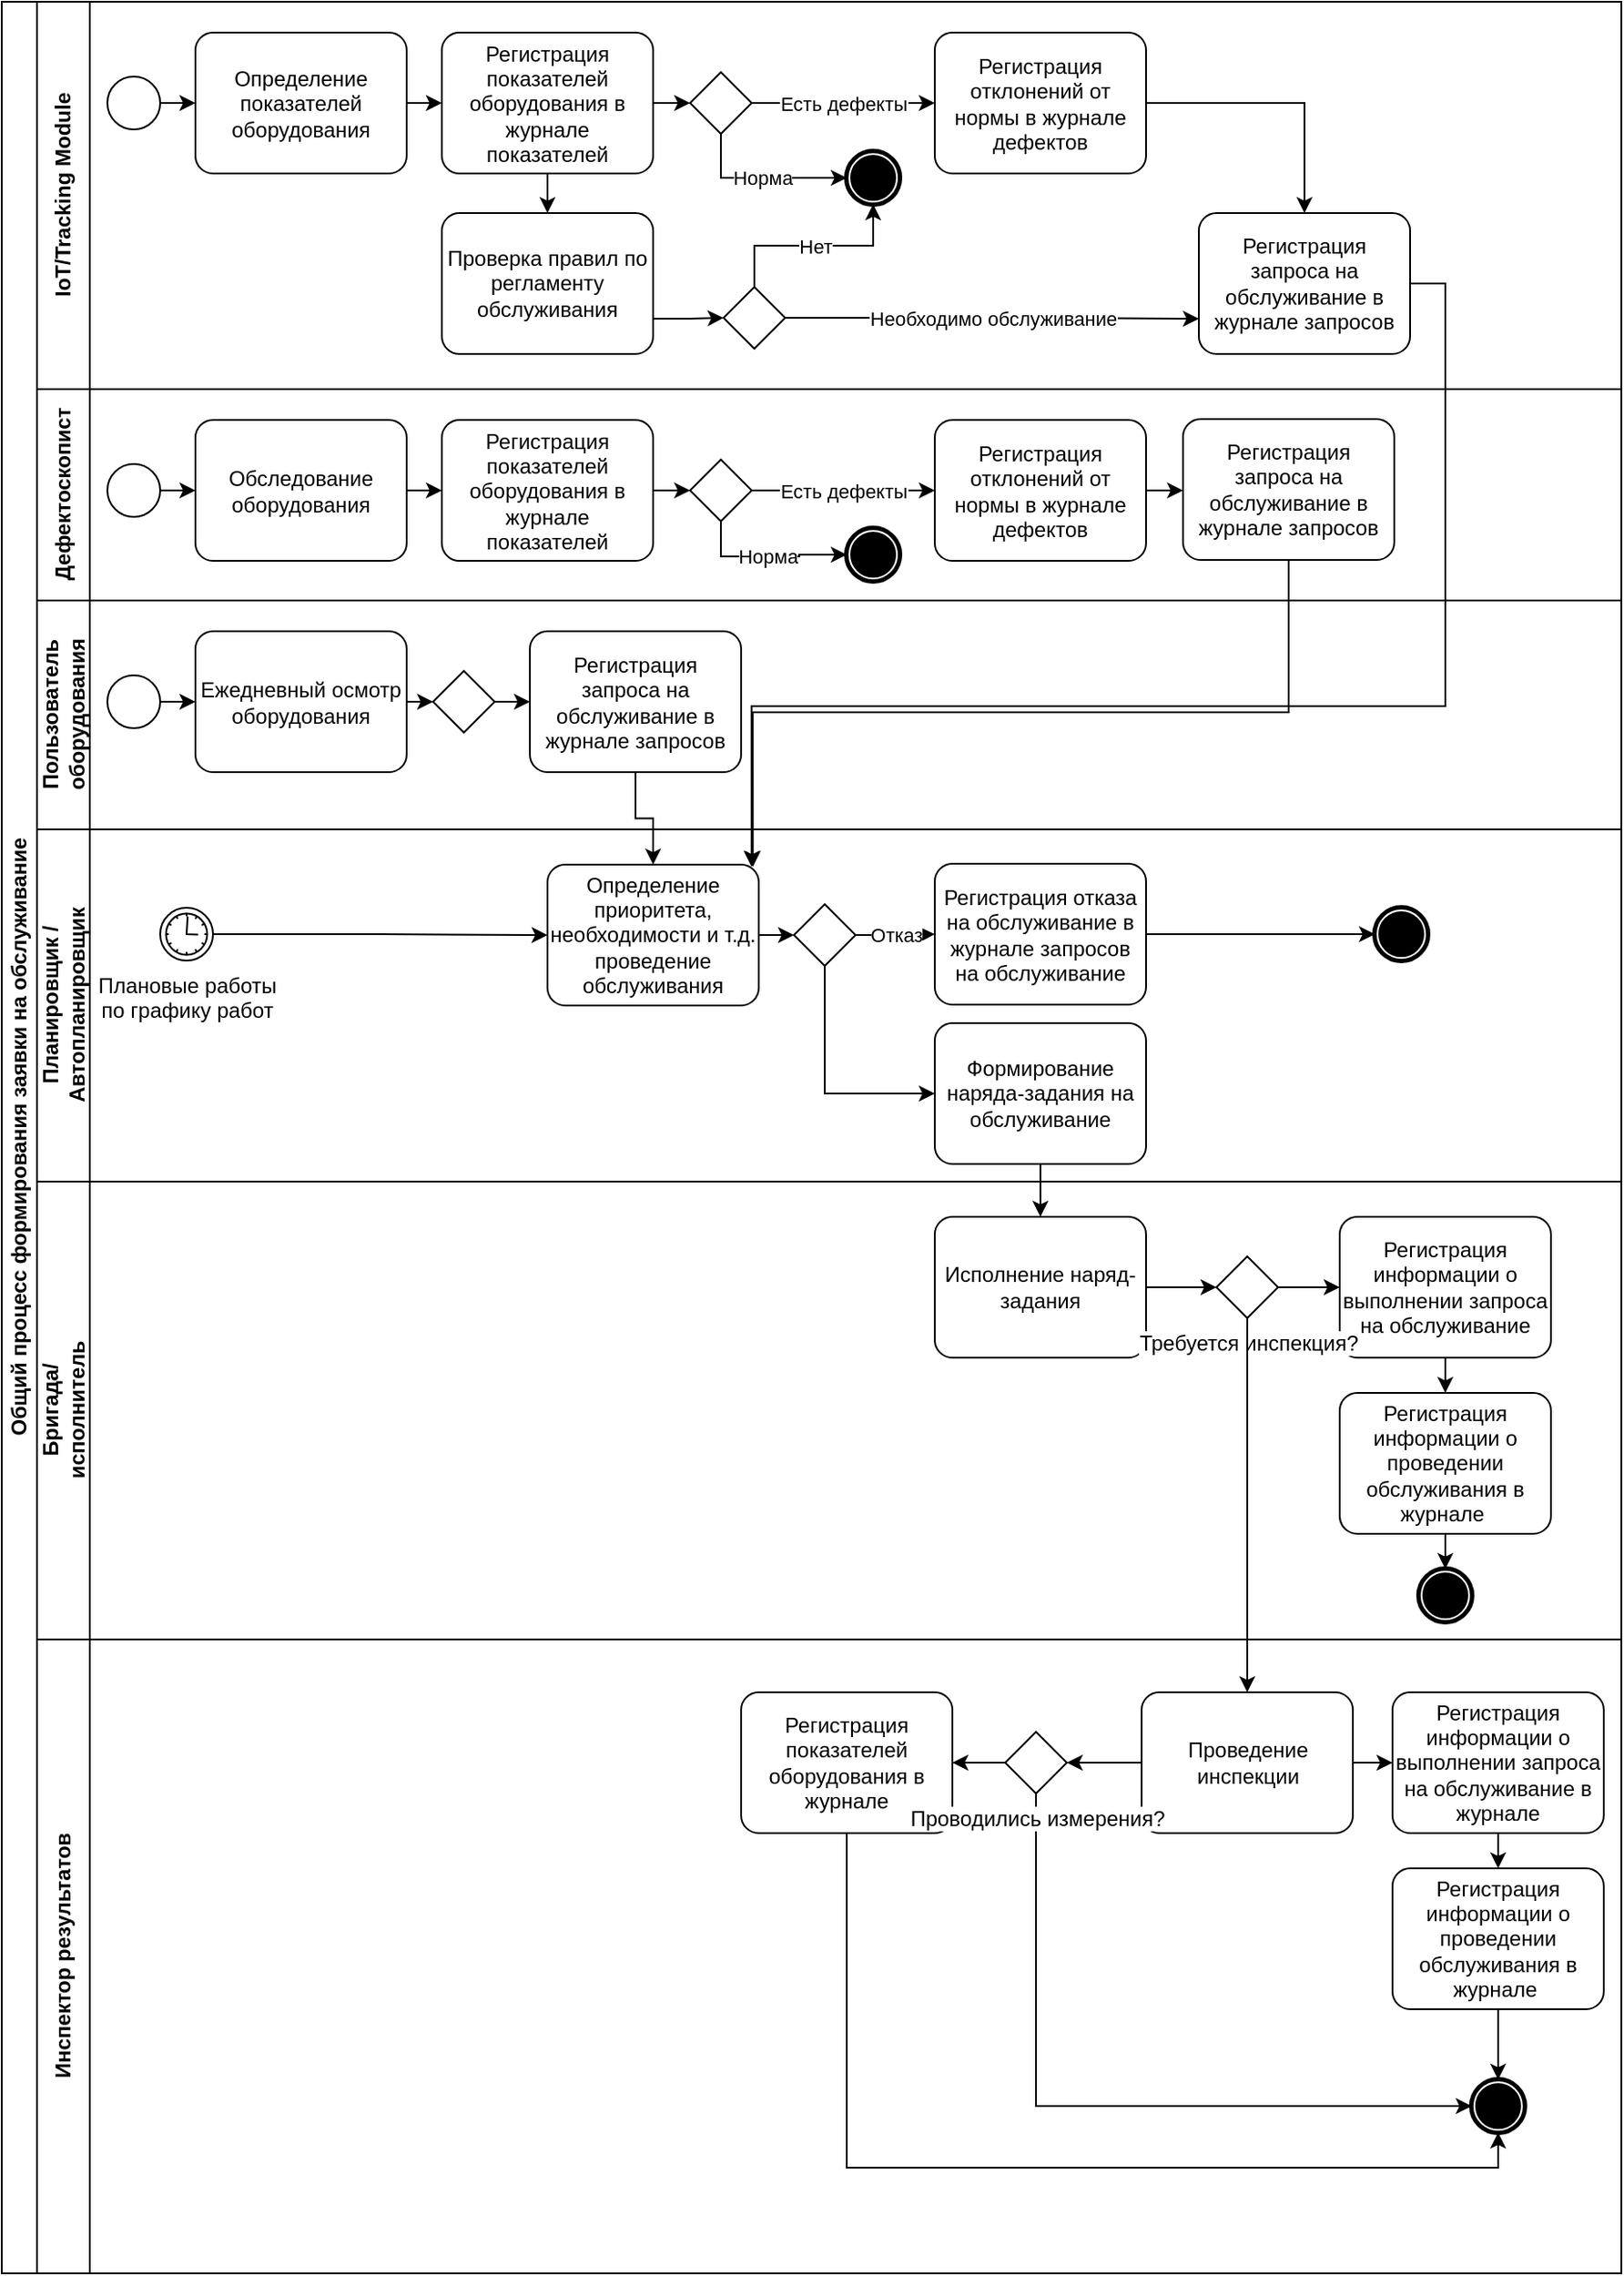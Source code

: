 <mxfile version="20.2.8" type="device" pages="2"><diagram id="2NiYtURIsTNHf9cnmknh" name="Создан.НЗ"><mxGraphModel dx="1422" dy="865" grid="1" gridSize="10" guides="1" tooltips="1" connect="1" arrows="1" fold="1" page="1" pageScale="1" pageWidth="850" pageHeight="1100" math="0" shadow="0"><root><mxCell id="0"/><mxCell id="1" parent="0"/><mxCell id="0U844xjOgIqSS0o-Xw_G-1" value="Общий процесс формирования заявки на обслуживание" style="swimlane;html=1;childLayout=stackLayout;resizeParent=1;resizeParentMax=0;horizontal=0;startSize=20;horizontalStack=0;" parent="1" vertex="1"><mxGeometry x="180" y="260" width="920" height="1290" as="geometry"/></mxCell><mxCell id="-p4azr6aG0LAV31V9B-l-55" value="IoT/Tracking Module" style="swimlane;html=1;startSize=30;horizontal=0;" parent="0U844xjOgIqSS0o-Xw_G-1" vertex="1"><mxGeometry x="20" width="900" height="220" as="geometry"/></mxCell><mxCell id="-p4azr6aG0LAV31V9B-l-56" style="edgeStyle=orthogonalEdgeStyle;rounded=0;orthogonalLoop=1;jettySize=auto;html=1;exitX=1;exitY=0.5;exitDx=0;exitDy=0;exitPerimeter=0;entryX=0;entryY=0.5;entryDx=0;entryDy=0;entryPerimeter=0;" parent="-p4azr6aG0LAV31V9B-l-55" source="-p4azr6aG0LAV31V9B-l-57" target="-p4azr6aG0LAV31V9B-l-59" edge="1"><mxGeometry relative="1" as="geometry"/></mxCell><mxCell id="-p4azr6aG0LAV31V9B-l-57" value="" style="points=[[0.145,0.145,0],[0.5,0,0],[0.855,0.145,0],[1,0.5,0],[0.855,0.855,0],[0.5,1,0],[0.145,0.855,0],[0,0.5,0]];shape=mxgraph.bpmn.event;html=1;verticalLabelPosition=bottom;labelBackgroundColor=#ffffff;verticalAlign=top;align=center;perimeter=ellipsePerimeter;outlineConnect=0;aspect=fixed;outline=standard;symbol=general;" parent="-p4azr6aG0LAV31V9B-l-55" vertex="1"><mxGeometry x="40" y="42.5" width="30" height="30" as="geometry"/></mxCell><mxCell id="-p4azr6aG0LAV31V9B-l-58" style="edgeStyle=orthogonalEdgeStyle;rounded=0;orthogonalLoop=1;jettySize=auto;html=1;exitX=1;exitY=0.5;exitDx=0;exitDy=0;exitPerimeter=0;entryX=0;entryY=0.5;entryDx=0;entryDy=0;entryPerimeter=0;" parent="-p4azr6aG0LAV31V9B-l-55" source="-p4azr6aG0LAV31V9B-l-59" target="-p4azr6aG0LAV31V9B-l-60" edge="1"><mxGeometry relative="1" as="geometry"><mxPoint x="225" y="57.5" as="targetPoint"/></mxGeometry></mxCell><mxCell id="-p4azr6aG0LAV31V9B-l-59" value="Определение показателей оборудования" style="points=[[0.25,0,0],[0.5,0,0],[0.75,0,0],[1,0.25,0],[1,0.5,0],[1,0.75,0],[0.75,1,0],[0.5,1,0],[0.25,1,0],[0,0.75,0],[0,0.5,0],[0,0.25,0]];shape=mxgraph.bpmn.task;whiteSpace=wrap;rectStyle=rounded;size=10;taskMarker=abstract;" parent="-p4azr6aG0LAV31V9B-l-55" vertex="1"><mxGeometry x="90" y="17.5" width="120" height="80" as="geometry"/></mxCell><mxCell id="-p4azr6aG0LAV31V9B-l-70" style="edgeStyle=orthogonalEdgeStyle;rounded=0;orthogonalLoop=1;jettySize=auto;html=1;exitX=0.5;exitY=1;exitDx=0;exitDy=0;exitPerimeter=0;entryX=0.5;entryY=0;entryDx=0;entryDy=0;entryPerimeter=0;" parent="-p4azr6aG0LAV31V9B-l-55" source="-p4azr6aG0LAV31V9B-l-60" target="-p4azr6aG0LAV31V9B-l-69" edge="1"><mxGeometry relative="1" as="geometry"/></mxCell><mxCell id="-p4azr6aG0LAV31V9B-l-60" value="Регистрация показателей оборудования в журнале показателей" style="points=[[0.25,0,0],[0.5,0,0],[0.75,0,0],[1,0.25,0],[1,0.5,0],[1,0.75,0],[0.75,1,0],[0.5,1,0],[0.25,1,0],[0,0.75,0],[0,0.5,0],[0,0.25,0]];shape=mxgraph.bpmn.task;whiteSpace=wrap;rectStyle=rounded;size=10;taskMarker=abstract;" parent="-p4azr6aG0LAV31V9B-l-55" vertex="1"><mxGeometry x="230" y="17.5" width="120" height="80" as="geometry"/></mxCell><mxCell id="-p4azr6aG0LAV31V9B-l-61" style="edgeStyle=orthogonalEdgeStyle;rounded=0;orthogonalLoop=1;jettySize=auto;html=1;exitX=1;exitY=0.5;exitDx=0;exitDy=0;exitPerimeter=0;entryX=0.5;entryY=0;entryDx=0;entryDy=0;entryPerimeter=0;" parent="-p4azr6aG0LAV31V9B-l-55" source="-p4azr6aG0LAV31V9B-l-62" target="-p4azr6aG0LAV31V9B-l-74" edge="1"><mxGeometry relative="1" as="geometry"><mxPoint x="651.0" y="57" as="targetPoint"/></mxGeometry></mxCell><mxCell id="-p4azr6aG0LAV31V9B-l-62" value="Регистрация отклонений от нормы в журнале дефектов" style="points=[[0.25,0,0],[0.5,0,0],[0.75,0,0],[1,0.25,0],[1,0.5,0],[1,0.75,0],[0.75,1,0],[0.5,1,0],[0.25,1,0],[0,0.75,0],[0,0.5,0],[0,0.25,0]];shape=mxgraph.bpmn.task;whiteSpace=wrap;rectStyle=rounded;size=10;taskMarker=abstract;" parent="-p4azr6aG0LAV31V9B-l-55" vertex="1"><mxGeometry x="510" y="17.5" width="120" height="80" as="geometry"/></mxCell><mxCell id="-p4azr6aG0LAV31V9B-l-64" value="Норма" style="edgeStyle=orthogonalEdgeStyle;rounded=0;orthogonalLoop=1;jettySize=auto;html=1;exitX=0.5;exitY=1;exitDx=0;exitDy=0;exitPerimeter=0;entryX=0;entryY=0.5;entryDx=0;entryDy=0;entryPerimeter=0;" parent="-p4azr6aG0LAV31V9B-l-55" source="-p4azr6aG0LAV31V9B-l-65" target="-p4azr6aG0LAV31V9B-l-68" edge="1"><mxGeometry relative="1" as="geometry"/></mxCell><mxCell id="-p4azr6aG0LAV31V9B-l-65" value="" style="points=[[0.25,0.25,0],[0.5,0,0],[0.75,0.25,0],[1,0.5,0],[0.75,0.75,0],[0.5,1,0],[0.25,0.75,0],[0,0.5,0]];shape=mxgraph.bpmn.gateway2;html=1;verticalLabelPosition=bottom;labelBackgroundColor=#ffffff;verticalAlign=top;align=center;perimeter=rhombusPerimeter;outlineConnect=0;outline=none;symbol=none;" parent="-p4azr6aG0LAV31V9B-l-55" vertex="1"><mxGeometry x="371" y="40" width="35" height="35" as="geometry"/></mxCell><mxCell id="-p4azr6aG0LAV31V9B-l-66" style="edgeStyle=orthogonalEdgeStyle;rounded=0;orthogonalLoop=1;jettySize=auto;html=1;exitX=1;exitY=0.5;exitDx=0;exitDy=0;exitPerimeter=0;entryX=0;entryY=0.5;entryDx=0;entryDy=0;entryPerimeter=0;" parent="-p4azr6aG0LAV31V9B-l-55" source="-p4azr6aG0LAV31V9B-l-60" target="-p4azr6aG0LAV31V9B-l-65" edge="1"><mxGeometry relative="1" as="geometry"/></mxCell><mxCell id="-p4azr6aG0LAV31V9B-l-67" value="Есть дефекты" style="edgeStyle=orthogonalEdgeStyle;rounded=0;orthogonalLoop=1;jettySize=auto;html=1;exitX=1;exitY=0.5;exitDx=0;exitDy=0;exitPerimeter=0;entryX=0;entryY=0.5;entryDx=0;entryDy=0;entryPerimeter=0;" parent="-p4azr6aG0LAV31V9B-l-55" source="-p4azr6aG0LAV31V9B-l-65" target="-p4azr6aG0LAV31V9B-l-62" edge="1"><mxGeometry relative="1" as="geometry"/></mxCell><mxCell id="-p4azr6aG0LAV31V9B-l-68" value="" style="points=[[0.145,0.145,0],[0.5,0,0],[0.855,0.145,0],[1,0.5,0],[0.855,0.855,0],[0.5,1,0],[0.145,0.855,0],[0,0.5,0]];shape=mxgraph.bpmn.event;html=1;verticalLabelPosition=bottom;labelBackgroundColor=#ffffff;verticalAlign=top;align=center;perimeter=ellipsePerimeter;outlineConnect=0;aspect=fixed;outline=end;symbol=terminate;" parent="-p4azr6aG0LAV31V9B-l-55" vertex="1"><mxGeometry x="460" y="85" width="30" height="30" as="geometry"/></mxCell><mxCell id="-p4azr6aG0LAV31V9B-l-69" value="Проверка правил по регламенту обслуживания" style="points=[[0.25,0,0],[0.5,0,0],[0.75,0,0],[1,0.25,0],[1,0.5,0],[1,0.75,0],[0.75,1,0],[0.5,1,0],[0.25,1,0],[0,0.75,0],[0,0.5,0],[0,0.25,0]];shape=mxgraph.bpmn.task;whiteSpace=wrap;rectStyle=rounded;size=10;taskMarker=abstract;" parent="-p4azr6aG0LAV31V9B-l-55" vertex="1"><mxGeometry x="230" y="120" width="120" height="80" as="geometry"/></mxCell><mxCell id="-p4azr6aG0LAV31V9B-l-75" value="Необходимо обслуживание" style="edgeStyle=orthogonalEdgeStyle;rounded=0;orthogonalLoop=1;jettySize=auto;html=1;exitX=1;exitY=0.5;exitDx=0;exitDy=0;exitPerimeter=0;entryX=0;entryY=0.75;entryDx=0;entryDy=0;entryPerimeter=0;" parent="-p4azr6aG0LAV31V9B-l-55" source="-p4azr6aG0LAV31V9B-l-71" target="-p4azr6aG0LAV31V9B-l-74" edge="1"><mxGeometry relative="1" as="geometry"/></mxCell><mxCell id="-p4azr6aG0LAV31V9B-l-76" value="Нет" style="edgeStyle=orthogonalEdgeStyle;rounded=0;orthogonalLoop=1;jettySize=auto;html=1;exitX=0.5;exitY=0;exitDx=0;exitDy=0;exitPerimeter=0;entryX=0.5;entryY=1;entryDx=0;entryDy=0;entryPerimeter=0;" parent="-p4azr6aG0LAV31V9B-l-55" source="-p4azr6aG0LAV31V9B-l-71" target="-p4azr6aG0LAV31V9B-l-68" edge="1"><mxGeometry relative="1" as="geometry"/></mxCell><mxCell id="-p4azr6aG0LAV31V9B-l-71" value="" style="points=[[0.25,0.25,0],[0.5,0,0],[0.75,0.25,0],[1,0.5,0],[0.75,0.75,0],[0.5,1,0],[0.25,0.75,0],[0,0.5,0]];shape=mxgraph.bpmn.gateway2;html=1;verticalLabelPosition=bottom;labelBackgroundColor=#ffffff;verticalAlign=top;align=center;perimeter=rhombusPerimeter;outlineConnect=0;outline=none;symbol=none;" parent="-p4azr6aG0LAV31V9B-l-55" vertex="1"><mxGeometry x="390" y="162" width="35" height="35" as="geometry"/></mxCell><mxCell id="-p4azr6aG0LAV31V9B-l-74" value="Регистрация запроса на обслуживание в журнале запросов" style="points=[[0.25,0,0],[0.5,0,0],[0.75,0,0],[1,0.25,0],[1,0.5,0],[1,0.75,0],[0.75,1,0],[0.5,1,0],[0.25,1,0],[0,0.75,0],[0,0.5,0],[0,0.25,0]];shape=mxgraph.bpmn.task;whiteSpace=wrap;rectStyle=rounded;size=10;taskMarker=abstract;" parent="-p4azr6aG0LAV31V9B-l-55" vertex="1"><mxGeometry x="660" y="120" width="120" height="80" as="geometry"/></mxCell><mxCell id="-p4azr6aG0LAV31V9B-l-72" style="edgeStyle=orthogonalEdgeStyle;rounded=0;orthogonalLoop=1;jettySize=auto;html=1;exitX=1;exitY=0.75;exitDx=0;exitDy=0;exitPerimeter=0;entryX=0;entryY=0.5;entryDx=0;entryDy=0;entryPerimeter=0;" parent="-p4azr6aG0LAV31V9B-l-55" source="-p4azr6aG0LAV31V9B-l-69" target="-p4azr6aG0LAV31V9B-l-71" edge="1"><mxGeometry relative="1" as="geometry"><mxPoint x="370" y="160.241" as="targetPoint"/></mxGeometry></mxCell><mxCell id="-p4azr6aG0LAV31V9B-l-37" value="Дефектоскопист" style="swimlane;html=1;startSize=30;horizontal=0;" parent="0U844xjOgIqSS0o-Xw_G-1" vertex="1"><mxGeometry x="20" y="220" width="900" height="120" as="geometry"/></mxCell><mxCell id="-p4azr6aG0LAV31V9B-l-38" style="edgeStyle=orthogonalEdgeStyle;rounded=0;orthogonalLoop=1;jettySize=auto;html=1;exitX=1;exitY=0.5;exitDx=0;exitDy=0;exitPerimeter=0;entryX=0;entryY=0.5;entryDx=0;entryDy=0;entryPerimeter=0;" parent="-p4azr6aG0LAV31V9B-l-37" source="-p4azr6aG0LAV31V9B-l-39" target="-p4azr6aG0LAV31V9B-l-41" edge="1"><mxGeometry relative="1" as="geometry"/></mxCell><mxCell id="-p4azr6aG0LAV31V9B-l-39" value="" style="points=[[0.145,0.145,0],[0.5,0,0],[0.855,0.145,0],[1,0.5,0],[0.855,0.855,0],[0.5,1,0],[0.145,0.855,0],[0,0.5,0]];shape=mxgraph.bpmn.event;html=1;verticalLabelPosition=bottom;labelBackgroundColor=#ffffff;verticalAlign=top;align=center;perimeter=ellipsePerimeter;outlineConnect=0;aspect=fixed;outline=standard;symbol=general;" parent="-p4azr6aG0LAV31V9B-l-37" vertex="1"><mxGeometry x="40" y="42.5" width="30" height="30" as="geometry"/></mxCell><mxCell id="-p4azr6aG0LAV31V9B-l-40" style="edgeStyle=orthogonalEdgeStyle;rounded=0;orthogonalLoop=1;jettySize=auto;html=1;exitX=1;exitY=0.5;exitDx=0;exitDy=0;exitPerimeter=0;entryX=0;entryY=0.5;entryDx=0;entryDy=0;entryPerimeter=0;" parent="-p4azr6aG0LAV31V9B-l-37" source="-p4azr6aG0LAV31V9B-l-41" target="-p4azr6aG0LAV31V9B-l-44" edge="1"><mxGeometry relative="1" as="geometry"><mxPoint x="225" y="57.5" as="targetPoint"/></mxGeometry></mxCell><mxCell id="-p4azr6aG0LAV31V9B-l-41" value="Обследование оборудования" style="points=[[0.25,0,0],[0.5,0,0],[0.75,0,0],[1,0.25,0],[1,0.5,0],[1,0.75,0],[0.75,1,0],[0.5,1,0],[0.25,1,0],[0,0.75,0],[0,0.5,0],[0,0.25,0]];shape=mxgraph.bpmn.task;whiteSpace=wrap;rectStyle=rounded;size=10;taskMarker=abstract;" parent="-p4azr6aG0LAV31V9B-l-37" vertex="1"><mxGeometry x="90" y="17.5" width="120" height="80" as="geometry"/></mxCell><mxCell id="-p4azr6aG0LAV31V9B-l-44" value="Регистрация показателей оборудования в журнале показателей" style="points=[[0.25,0,0],[0.5,0,0],[0.75,0,0],[1,0.25,0],[1,0.5,0],[1,0.75,0],[0.75,1,0],[0.5,1,0],[0.25,1,0],[0,0.75,0],[0,0.5,0],[0,0.25,0]];shape=mxgraph.bpmn.task;whiteSpace=wrap;rectStyle=rounded;size=10;taskMarker=abstract;" parent="-p4azr6aG0LAV31V9B-l-37" vertex="1"><mxGeometry x="230" y="17.5" width="120" height="80" as="geometry"/></mxCell><mxCell id="-p4azr6aG0LAV31V9B-l-48" style="edgeStyle=orthogonalEdgeStyle;rounded=0;orthogonalLoop=1;jettySize=auto;html=1;exitX=1;exitY=0.5;exitDx=0;exitDy=0;exitPerimeter=0;entryX=0;entryY=0.5;entryDx=0;entryDy=0;entryPerimeter=0;" parent="-p4azr6aG0LAV31V9B-l-37" source="-p4azr6aG0LAV31V9B-l-46" target="-p4azr6aG0LAV31V9B-l-47" edge="1"><mxGeometry relative="1" as="geometry"/></mxCell><mxCell id="-p4azr6aG0LAV31V9B-l-46" value="Регистрация отклонений от нормы в журнале дефектов" style="points=[[0.25,0,0],[0.5,0,0],[0.75,0,0],[1,0.25,0],[1,0.5,0],[1,0.75,0],[0.75,1,0],[0.5,1,0],[0.25,1,0],[0,0.75,0],[0,0.5,0],[0,0.25,0]];shape=mxgraph.bpmn.task;whiteSpace=wrap;rectStyle=rounded;size=10;taskMarker=abstract;" parent="-p4azr6aG0LAV31V9B-l-37" vertex="1"><mxGeometry x="510" y="17.5" width="120" height="80" as="geometry"/></mxCell><mxCell id="-p4azr6aG0LAV31V9B-l-47" value="Регистрация запроса на обслуживание в журнале запросов" style="points=[[0.25,0,0],[0.5,0,0],[0.75,0,0],[1,0.25,0],[1,0.5,0],[1,0.75,0],[0.75,1,0],[0.5,1,0],[0.25,1,0],[0,0.75,0],[0,0.5,0],[0,0.25,0]];shape=mxgraph.bpmn.task;whiteSpace=wrap;rectStyle=rounded;size=10;taskMarker=abstract;" parent="-p4azr6aG0LAV31V9B-l-37" vertex="1"><mxGeometry x="651" y="17" width="120" height="80" as="geometry"/></mxCell><mxCell id="-p4azr6aG0LAV31V9B-l-54" value="Норма" style="edgeStyle=orthogonalEdgeStyle;rounded=0;orthogonalLoop=1;jettySize=auto;html=1;exitX=0.5;exitY=1;exitDx=0;exitDy=0;exitPerimeter=0;entryX=0;entryY=0.5;entryDx=0;entryDy=0;entryPerimeter=0;" parent="-p4azr6aG0LAV31V9B-l-37" source="-p4azr6aG0LAV31V9B-l-45" target="-p4azr6aG0LAV31V9B-l-53" edge="1"><mxGeometry relative="1" as="geometry"/></mxCell><mxCell id="-p4azr6aG0LAV31V9B-l-45" value="" style="points=[[0.25,0.25,0],[0.5,0,0],[0.75,0.25,0],[1,0.5,0],[0.75,0.75,0],[0.5,1,0],[0.25,0.75,0],[0,0.5,0]];shape=mxgraph.bpmn.gateway2;html=1;verticalLabelPosition=bottom;labelBackgroundColor=#ffffff;verticalAlign=top;align=center;perimeter=rhombusPerimeter;outlineConnect=0;outline=none;symbol=none;" parent="-p4azr6aG0LAV31V9B-l-37" vertex="1"><mxGeometry x="371" y="40" width="35" height="35" as="geometry"/></mxCell><mxCell id="-p4azr6aG0LAV31V9B-l-50" style="edgeStyle=orthogonalEdgeStyle;rounded=0;orthogonalLoop=1;jettySize=auto;html=1;exitX=1;exitY=0.5;exitDx=0;exitDy=0;exitPerimeter=0;entryX=0;entryY=0.5;entryDx=0;entryDy=0;entryPerimeter=0;" parent="-p4azr6aG0LAV31V9B-l-37" source="-p4azr6aG0LAV31V9B-l-44" target="-p4azr6aG0LAV31V9B-l-45" edge="1"><mxGeometry relative="1" as="geometry"/></mxCell><mxCell id="-p4azr6aG0LAV31V9B-l-51" value="Есть дефекты" style="edgeStyle=orthogonalEdgeStyle;rounded=0;orthogonalLoop=1;jettySize=auto;html=1;exitX=1;exitY=0.5;exitDx=0;exitDy=0;exitPerimeter=0;entryX=0;entryY=0.5;entryDx=0;entryDy=0;entryPerimeter=0;" parent="-p4azr6aG0LAV31V9B-l-37" source="-p4azr6aG0LAV31V9B-l-45" target="-p4azr6aG0LAV31V9B-l-46" edge="1"><mxGeometry relative="1" as="geometry"/></mxCell><mxCell id="-p4azr6aG0LAV31V9B-l-53" value="" style="points=[[0.145,0.145,0],[0.5,0,0],[0.855,0.145,0],[1,0.5,0],[0.855,0.855,0],[0.5,1,0],[0.145,0.855,0],[0,0.5,0]];shape=mxgraph.bpmn.event;html=1;verticalLabelPosition=bottom;labelBackgroundColor=#ffffff;verticalAlign=top;align=center;perimeter=ellipsePerimeter;outlineConnect=0;aspect=fixed;outline=end;symbol=terminate;" parent="-p4azr6aG0LAV31V9B-l-37" vertex="1"><mxGeometry x="460" y="79" width="30" height="30" as="geometry"/></mxCell><mxCell id="0U844xjOgIqSS0o-Xw_G-2" value="Пользователь&lt;br&gt;оборудования" style="swimlane;html=1;startSize=30;horizontal=0;" parent="0U844xjOgIqSS0o-Xw_G-1" vertex="1"><mxGeometry x="20" y="340" width="900" height="130" as="geometry"/></mxCell><mxCell id="-p4azr6aG0LAV31V9B-l-10" style="edgeStyle=orthogonalEdgeStyle;rounded=0;orthogonalLoop=1;jettySize=auto;html=1;exitX=1;exitY=0.5;exitDx=0;exitDy=0;exitPerimeter=0;entryX=0;entryY=0.5;entryDx=0;entryDy=0;entryPerimeter=0;" parent="0U844xjOgIqSS0o-Xw_G-2" source="-p4azr6aG0LAV31V9B-l-1" target="-p4azr6aG0LAV31V9B-l-2" edge="1"><mxGeometry relative="1" as="geometry"/></mxCell><mxCell id="-p4azr6aG0LAV31V9B-l-1" value="" style="points=[[0.145,0.145,0],[0.5,0,0],[0.855,0.145,0],[1,0.5,0],[0.855,0.855,0],[0.5,1,0],[0.145,0.855,0],[0,0.5,0]];shape=mxgraph.bpmn.event;html=1;verticalLabelPosition=bottom;labelBackgroundColor=#ffffff;verticalAlign=top;align=center;perimeter=ellipsePerimeter;outlineConnect=0;aspect=fixed;outline=standard;symbol=general;" parent="0U844xjOgIqSS0o-Xw_G-2" vertex="1"><mxGeometry x="40" y="42.5" width="30" height="30" as="geometry"/></mxCell><mxCell id="-p4azr6aG0LAV31V9B-l-11" style="edgeStyle=orthogonalEdgeStyle;rounded=0;orthogonalLoop=1;jettySize=auto;html=1;exitX=1;exitY=0.5;exitDx=0;exitDy=0;exitPerimeter=0;entryX=0;entryY=0.5;entryDx=0;entryDy=0;entryPerimeter=0;" parent="0U844xjOgIqSS0o-Xw_G-2" source="-p4azr6aG0LAV31V9B-l-2" target="-p4azr6aG0LAV31V9B-l-3" edge="1"><mxGeometry relative="1" as="geometry"/></mxCell><mxCell id="-p4azr6aG0LAV31V9B-l-2" value="Ежедневный осмотр оборудования" style="points=[[0.25,0,0],[0.5,0,0],[0.75,0,0],[1,0.25,0],[1,0.5,0],[1,0.75,0],[0.75,1,0],[0.5,1,0],[0.25,1,0],[0,0.75,0],[0,0.5,0],[0,0.25,0]];shape=mxgraph.bpmn.task;whiteSpace=wrap;rectStyle=rounded;size=10;taskMarker=abstract;" parent="0U844xjOgIqSS0o-Xw_G-2" vertex="1"><mxGeometry x="90" y="17.5" width="120" height="80" as="geometry"/></mxCell><mxCell id="-p4azr6aG0LAV31V9B-l-12" style="edgeStyle=orthogonalEdgeStyle;rounded=0;orthogonalLoop=1;jettySize=auto;html=1;exitX=1;exitY=0.5;exitDx=0;exitDy=0;exitPerimeter=0;entryX=0;entryY=0.5;entryDx=0;entryDy=0;entryPerimeter=0;" parent="0U844xjOgIqSS0o-Xw_G-2" source="-p4azr6aG0LAV31V9B-l-3" target="-p4azr6aG0LAV31V9B-l-4" edge="1"><mxGeometry relative="1" as="geometry"/></mxCell><mxCell id="-p4azr6aG0LAV31V9B-l-3" value="" style="points=[[0.25,0.25,0],[0.5,0,0],[0.75,0.25,0],[1,0.5,0],[0.75,0.75,0],[0.5,1,0],[0.25,0.75,0],[0,0.5,0]];shape=mxgraph.bpmn.gateway2;html=1;verticalLabelPosition=bottom;labelBackgroundColor=#ffffff;verticalAlign=top;align=center;perimeter=rhombusPerimeter;outlineConnect=0;outline=none;symbol=none;" parent="0U844xjOgIqSS0o-Xw_G-2" vertex="1"><mxGeometry x="225" y="40" width="35" height="35" as="geometry"/></mxCell><mxCell id="-p4azr6aG0LAV31V9B-l-4" value="Регистрация запроса на обслуживание в журнале запросов" style="points=[[0.25,0,0],[0.5,0,0],[0.75,0,0],[1,0.25,0],[1,0.5,0],[1,0.75,0],[0.75,1,0],[0.5,1,0],[0.25,1,0],[0,0.75,0],[0,0.5,0],[0,0.25,0]];shape=mxgraph.bpmn.task;whiteSpace=wrap;rectStyle=rounded;size=10;taskMarker=abstract;" parent="0U844xjOgIqSS0o-Xw_G-2" vertex="1"><mxGeometry x="280" y="17.5" width="120" height="80" as="geometry"/></mxCell><mxCell id="-p4azr6aG0LAV31V9B-l-9" style="edgeStyle=orthogonalEdgeStyle;rounded=0;orthogonalLoop=1;jettySize=auto;html=1;exitX=0.5;exitY=1;exitDx=0;exitDy=0;exitPerimeter=0;entryX=0.5;entryY=0;entryDx=0;entryDy=0;entryPerimeter=0;" parent="0U844xjOgIqSS0o-Xw_G-1" source="-p4azr6aG0LAV31V9B-l-4" target="-p4azr6aG0LAV31V9B-l-6" edge="1"><mxGeometry relative="1" as="geometry"/></mxCell><mxCell id="-p4azr6aG0LAV31V9B-l-21" style="edgeStyle=orthogonalEdgeStyle;rounded=0;orthogonalLoop=1;jettySize=auto;html=1;exitX=0.5;exitY=1;exitDx=0;exitDy=0;exitPerimeter=0;entryX=0.5;entryY=0;entryDx=0;entryDy=0;entryPerimeter=0;" parent="0U844xjOgIqSS0o-Xw_G-1" source="-p4azr6aG0LAV31V9B-l-17" target="-p4azr6aG0LAV31V9B-l-19" edge="1"><mxGeometry relative="1" as="geometry"/></mxCell><mxCell id="-p4azr6aG0LAV31V9B-l-49" style="edgeStyle=orthogonalEdgeStyle;rounded=0;orthogonalLoop=1;jettySize=auto;html=1;exitX=0.5;exitY=1;exitDx=0;exitDy=0;exitPerimeter=0;entryX=0.972;entryY=0.016;entryDx=0;entryDy=0;entryPerimeter=0;" parent="0U844xjOgIqSS0o-Xw_G-1" source="-p4azr6aG0LAV31V9B-l-47" target="-p4azr6aG0LAV31V9B-l-6" edge="1"><mxGeometry relative="1" as="geometry"/></mxCell><mxCell id="-p4azr6aG0LAV31V9B-l-77" style="edgeStyle=orthogonalEdgeStyle;rounded=0;orthogonalLoop=1;jettySize=auto;html=1;exitX=1;exitY=0.5;exitDx=0;exitDy=0;exitPerimeter=0;entryX=0.966;entryY=0.016;entryDx=0;entryDy=0;entryPerimeter=0;" parent="0U844xjOgIqSS0o-Xw_G-1" source="-p4azr6aG0LAV31V9B-l-74" target="-p4azr6aG0LAV31V9B-l-6" edge="1"><mxGeometry relative="1" as="geometry"><Array as="points"><mxPoint x="820" y="160"/><mxPoint x="820" y="400"/><mxPoint x="426" y="400"/></Array></mxGeometry></mxCell><mxCell id="0U844xjOgIqSS0o-Xw_G-3" value="Планировщик / &lt;br&gt;Автопланировщик" style="swimlane;html=1;startSize=30;horizontal=0;" parent="0U844xjOgIqSS0o-Xw_G-1" vertex="1"><mxGeometry x="20" y="470" width="900" height="200" as="geometry"/></mxCell><mxCell id="-p4azr6aG0LAV31V9B-l-8" style="edgeStyle=orthogonalEdgeStyle;rounded=0;orthogonalLoop=1;jettySize=auto;html=1;exitX=1;exitY=0.5;exitDx=0;exitDy=0;exitPerimeter=0;entryX=0;entryY=0.5;entryDx=0;entryDy=0;entryPerimeter=0;" parent="0U844xjOgIqSS0o-Xw_G-3" source="-p4azr6aG0LAV31V9B-l-6" target="-p4azr6aG0LAV31V9B-l-7" edge="1"><mxGeometry relative="1" as="geometry"/></mxCell><mxCell id="-p4azr6aG0LAV31V9B-l-6" value="Определение приоритета, необходимости и т.д. проведение обслуживания" style="points=[[0.25,0,0],[0.5,0,0],[0.75,0,0],[1,0.25,0],[1,0.5,0],[1,0.75,0],[0.75,1,0],[0.5,1,0],[0.25,1,0],[0,0.75,0],[0,0.5,0],[0,0.25,0]];shape=mxgraph.bpmn.task;whiteSpace=wrap;rectStyle=rounded;size=10;taskMarker=abstract;" parent="0U844xjOgIqSS0o-Xw_G-3" vertex="1"><mxGeometry x="290" y="20" width="120" height="80" as="geometry"/></mxCell><mxCell id="-p4azr6aG0LAV31V9B-l-14" value="Отказ" style="edgeStyle=orthogonalEdgeStyle;rounded=0;orthogonalLoop=1;jettySize=auto;html=1;exitX=1;exitY=0.5;exitDx=0;exitDy=0;exitPerimeter=0;entryX=0;entryY=0.5;entryDx=0;entryDy=0;entryPerimeter=0;" parent="0U844xjOgIqSS0o-Xw_G-3" source="-p4azr6aG0LAV31V9B-l-7" target="-p4azr6aG0LAV31V9B-l-13" edge="1"><mxGeometry relative="1" as="geometry"/></mxCell><mxCell id="-p4azr6aG0LAV31V9B-l-18" style="edgeStyle=orthogonalEdgeStyle;rounded=0;orthogonalLoop=1;jettySize=auto;html=1;exitX=0.5;exitY=1;exitDx=0;exitDy=0;exitPerimeter=0;entryX=0;entryY=0.5;entryDx=0;entryDy=0;entryPerimeter=0;" parent="0U844xjOgIqSS0o-Xw_G-3" source="-p4azr6aG0LAV31V9B-l-7" target="-p4azr6aG0LAV31V9B-l-17" edge="1"><mxGeometry relative="1" as="geometry"/></mxCell><mxCell id="-p4azr6aG0LAV31V9B-l-7" value="" style="points=[[0.25,0.25,0],[0.5,0,0],[0.75,0.25,0],[1,0.5,0],[0.75,0.75,0],[0.5,1,0],[0.25,0.75,0],[0,0.5,0]];shape=mxgraph.bpmn.gateway2;html=1;verticalLabelPosition=bottom;labelBackgroundColor=#ffffff;verticalAlign=top;align=center;perimeter=rhombusPerimeter;outlineConnect=0;outline=none;symbol=none;" parent="0U844xjOgIqSS0o-Xw_G-3" vertex="1"><mxGeometry x="430" y="42.5" width="35" height="35" as="geometry"/></mxCell><mxCell id="-p4azr6aG0LAV31V9B-l-16" style="edgeStyle=orthogonalEdgeStyle;rounded=0;orthogonalLoop=1;jettySize=auto;html=1;exitX=1;exitY=0.5;exitDx=0;exitDy=0;exitPerimeter=0;entryX=0;entryY=0.5;entryDx=0;entryDy=0;entryPerimeter=0;" parent="0U844xjOgIqSS0o-Xw_G-3" source="-p4azr6aG0LAV31V9B-l-13" target="-p4azr6aG0LAV31V9B-l-15" edge="1"><mxGeometry relative="1" as="geometry"/></mxCell><mxCell id="-p4azr6aG0LAV31V9B-l-13" value="Регистрация отказа на обслуживание в журнале запросов на обслуживание" style="points=[[0.25,0,0],[0.5,0,0],[0.75,0,0],[1,0.25,0],[1,0.5,0],[1,0.75,0],[0.75,1,0],[0.5,1,0],[0.25,1,0],[0,0.75,0],[0,0.5,0],[0,0.25,0]];shape=mxgraph.bpmn.task;whiteSpace=wrap;rectStyle=rounded;size=10;taskMarker=abstract;" parent="0U844xjOgIqSS0o-Xw_G-3" vertex="1"><mxGeometry x="510" y="19.5" width="120" height="80" as="geometry"/></mxCell><mxCell id="-p4azr6aG0LAV31V9B-l-15" value="" style="points=[[0.145,0.145,0],[0.5,0,0],[0.855,0.145,0],[1,0.5,0],[0.855,0.855,0],[0.5,1,0],[0.145,0.855,0],[0,0.5,0]];shape=mxgraph.bpmn.event;html=1;verticalLabelPosition=bottom;labelBackgroundColor=#ffffff;verticalAlign=top;align=center;perimeter=ellipsePerimeter;outlineConnect=0;aspect=fixed;outline=end;symbol=terminate;" parent="0U844xjOgIqSS0o-Xw_G-3" vertex="1"><mxGeometry x="760" y="44.5" width="30" height="30" as="geometry"/></mxCell><mxCell id="-p4azr6aG0LAV31V9B-l-17" value="Формирование наряда-задания на обслуживание" style="points=[[0.25,0,0],[0.5,0,0],[0.75,0,0],[1,0.25,0],[1,0.5,0],[1,0.75,0],[0.75,1,0],[0.5,1,0],[0.25,1,0],[0,0.75,0],[0,0.5,0],[0,0.25,0]];shape=mxgraph.bpmn.task;whiteSpace=wrap;rectStyle=rounded;size=10;taskMarker=abstract;" parent="0U844xjOgIqSS0o-Xw_G-3" vertex="1"><mxGeometry x="510" y="110" width="120" height="80" as="geometry"/></mxCell><mxCell id="SFDO5vrYG7e_iNKZo6aX-3" style="edgeStyle=orthogonalEdgeStyle;rounded=0;orthogonalLoop=1;jettySize=auto;html=1;exitX=1;exitY=0.5;exitDx=0;exitDy=0;exitPerimeter=0;entryX=0;entryY=0.5;entryDx=0;entryDy=0;entryPerimeter=0;" parent="0U844xjOgIqSS0o-Xw_G-3" source="SFDO5vrYG7e_iNKZo6aX-2" target="-p4azr6aG0LAV31V9B-l-6" edge="1"><mxGeometry relative="1" as="geometry"/></mxCell><mxCell id="SFDO5vrYG7e_iNKZo6aX-2" value="Плановые работы&lt;br&gt;по графику работ" style="points=[[0.145,0.145,0],[0.5,0,0],[0.855,0.145,0],[1,0.5,0],[0.855,0.855,0],[0.5,1,0],[0.145,0.855,0],[0,0.5,0]];shape=mxgraph.bpmn.event;html=1;verticalLabelPosition=bottom;labelBackgroundColor=#ffffff;verticalAlign=top;align=center;perimeter=ellipsePerimeter;outlineConnect=0;aspect=fixed;outline=standard;symbol=timer;" parent="0U844xjOgIqSS0o-Xw_G-3" vertex="1"><mxGeometry x="70" y="44.5" width="30" height="30" as="geometry"/></mxCell><mxCell id="0U844xjOgIqSS0o-Xw_G-4" value="Бригада/&lt;br&gt;исполнитель" style="swimlane;html=1;startSize=30;horizontal=0;" parent="0U844xjOgIqSS0o-Xw_G-1" vertex="1"><mxGeometry x="20" y="670" width="900" height="260" as="geometry"/></mxCell><mxCell id="-p4azr6aG0LAV31V9B-l-23" style="edgeStyle=orthogonalEdgeStyle;rounded=0;orthogonalLoop=1;jettySize=auto;html=1;exitX=1;exitY=0.5;exitDx=0;exitDy=0;exitPerimeter=0;entryX=0;entryY=0.5;entryDx=0;entryDy=0;entryPerimeter=0;" parent="0U844xjOgIqSS0o-Xw_G-4" source="-p4azr6aG0LAV31V9B-l-19" target="-p4azr6aG0LAV31V9B-l-86" edge="1"><mxGeometry relative="1" as="geometry"/></mxCell><mxCell id="-p4azr6aG0LAV31V9B-l-19" value="Исполнение наряд-задания" style="points=[[0.25,0,0],[0.5,0,0],[0.75,0,0],[1,0.25,0],[1,0.5,0],[1,0.75,0],[0.75,1,0],[0.5,1,0],[0.25,1,0],[0,0.75,0],[0,0.5,0],[0,0.25,0]];shape=mxgraph.bpmn.task;whiteSpace=wrap;rectStyle=rounded;size=10;taskMarker=abstract;" parent="0U844xjOgIqSS0o-Xw_G-4" vertex="1"><mxGeometry x="510" y="20" width="120" height="80" as="geometry"/></mxCell><mxCell id="-p4azr6aG0LAV31V9B-l-25" style="edgeStyle=orthogonalEdgeStyle;rounded=0;orthogonalLoop=1;jettySize=auto;html=1;exitX=0.5;exitY=1;exitDx=0;exitDy=0;exitPerimeter=0;entryX=0.5;entryY=0;entryDx=0;entryDy=0;entryPerimeter=0;" parent="0U844xjOgIqSS0o-Xw_G-4" source="-p4azr6aG0LAV31V9B-l-22" target="-p4azr6aG0LAV31V9B-l-24" edge="1"><mxGeometry relative="1" as="geometry"/></mxCell><mxCell id="-p4azr6aG0LAV31V9B-l-22" value="Регистрация информации о выполнении запроса на обслуживание" style="points=[[0.25,0,0],[0.5,0,0],[0.75,0,0],[1,0.25,0],[1,0.5,0],[1,0.75,0],[0.75,1,0],[0.5,1,0],[0.25,1,0],[0,0.75,0],[0,0.5,0],[0,0.25,0]];shape=mxgraph.bpmn.task;whiteSpace=wrap;rectStyle=rounded;size=10;taskMarker=abstract;" parent="0U844xjOgIqSS0o-Xw_G-4" vertex="1"><mxGeometry x="740" y="20" width="120" height="80" as="geometry"/></mxCell><mxCell id="-p4azr6aG0LAV31V9B-l-27" style="edgeStyle=orthogonalEdgeStyle;rounded=0;orthogonalLoop=1;jettySize=auto;html=1;exitX=0.5;exitY=1;exitDx=0;exitDy=0;exitPerimeter=0;" parent="0U844xjOgIqSS0o-Xw_G-4" source="-p4azr6aG0LAV31V9B-l-24" target="-p4azr6aG0LAV31V9B-l-26" edge="1"><mxGeometry relative="1" as="geometry"/></mxCell><mxCell id="-p4azr6aG0LAV31V9B-l-24" value="Регистрация информации о проведении обслуживания в журнале " style="points=[[0.25,0,0],[0.5,0,0],[0.75,0,0],[1,0.25,0],[1,0.5,0],[1,0.75,0],[0.75,1,0],[0.5,1,0],[0.25,1,0],[0,0.75,0],[0,0.5,0],[0,0.25,0]];shape=mxgraph.bpmn.task;whiteSpace=wrap;rectStyle=rounded;size=10;taskMarker=abstract;" parent="0U844xjOgIqSS0o-Xw_G-4" vertex="1"><mxGeometry x="740" y="120" width="120" height="80" as="geometry"/></mxCell><mxCell id="-p4azr6aG0LAV31V9B-l-26" value="" style="points=[[0.145,0.145,0],[0.5,0,0],[0.855,0.145,0],[1,0.5,0],[0.855,0.855,0],[0.5,1,0],[0.145,0.855,0],[0,0.5,0]];shape=mxgraph.bpmn.event;html=1;verticalLabelPosition=bottom;labelBackgroundColor=#ffffff;verticalAlign=top;align=center;perimeter=ellipsePerimeter;outlineConnect=0;aspect=fixed;outline=end;symbol=terminate;" parent="0U844xjOgIqSS0o-Xw_G-4" vertex="1"><mxGeometry x="785" y="220" width="30" height="30" as="geometry"/></mxCell><mxCell id="-p4azr6aG0LAV31V9B-l-87" style="edgeStyle=orthogonalEdgeStyle;rounded=0;orthogonalLoop=1;jettySize=auto;html=1;exitX=1;exitY=0.5;exitDx=0;exitDy=0;exitPerimeter=0;entryX=0;entryY=0.5;entryDx=0;entryDy=0;entryPerimeter=0;" parent="0U844xjOgIqSS0o-Xw_G-4" source="-p4azr6aG0LAV31V9B-l-86" target="-p4azr6aG0LAV31V9B-l-22" edge="1"><mxGeometry relative="1" as="geometry"/></mxCell><mxCell id="-p4azr6aG0LAV31V9B-l-86" value="Требуется инспекция?" style="points=[[0.25,0.25,0],[0.5,0,0],[0.75,0.25,0],[1,0.5,0],[0.75,0.75,0],[0.5,1,0],[0.25,0.75,0],[0,0.5,0]];shape=mxgraph.bpmn.gateway2;html=1;verticalLabelPosition=bottom;labelBackgroundColor=#ffffff;verticalAlign=top;align=center;perimeter=rhombusPerimeter;outlineConnect=0;outline=none;symbol=none;" parent="0U844xjOgIqSS0o-Xw_G-4" vertex="1"><mxGeometry x="670" y="42.5" width="35" height="35" as="geometry"/></mxCell><mxCell id="-p4azr6aG0LAV31V9B-l-92" style="edgeStyle=orthogonalEdgeStyle;rounded=0;orthogonalLoop=1;jettySize=auto;html=1;exitX=0.5;exitY=1;exitDx=0;exitDy=0;exitPerimeter=0;entryX=0.5;entryY=0;entryDx=0;entryDy=0;entryPerimeter=0;" parent="0U844xjOgIqSS0o-Xw_G-1" source="-p4azr6aG0LAV31V9B-l-86" target="-p4azr6aG0LAV31V9B-l-91" edge="1"><mxGeometry relative="1" as="geometry"/></mxCell><mxCell id="-p4azr6aG0LAV31V9B-l-78" value="Инспектор результатов" style="swimlane;html=1;startSize=30;horizontal=0;" parent="0U844xjOgIqSS0o-Xw_G-1" vertex="1"><mxGeometry x="20" y="930" width="900" height="360" as="geometry"/></mxCell><mxCell id="-p4azr6aG0LAV31V9B-l-85" value="" style="points=[[0.145,0.145,0],[0.5,0,0],[0.855,0.145,0],[1,0.5,0],[0.855,0.855,0],[0.5,1,0],[0.145,0.855,0],[0,0.5,0]];shape=mxgraph.bpmn.event;html=1;verticalLabelPosition=bottom;labelBackgroundColor=#ffffff;verticalAlign=top;align=center;perimeter=ellipsePerimeter;outlineConnect=0;aspect=fixed;outline=end;symbol=terminate;" parent="-p4azr6aG0LAV31V9B-l-78" vertex="1"><mxGeometry x="815" y="250" width="30" height="30" as="geometry"/></mxCell><mxCell id="-p4azr6aG0LAV31V9B-l-89" value="Регистрация информации о выполнении запроса на обслуживание в журнале" style="points=[[0.25,0,0],[0.5,0,0],[0.75,0,0],[1,0.25,0],[1,0.5,0],[1,0.75,0],[0.75,1,0],[0.5,1,0],[0.25,1,0],[0,0.75,0],[0,0.5,0],[0,0.25,0]];shape=mxgraph.bpmn.task;whiteSpace=wrap;rectStyle=rounded;size=10;taskMarker=abstract;" parent="-p4azr6aG0LAV31V9B-l-78" vertex="1"><mxGeometry x="770" y="30" width="120" height="80" as="geometry"/></mxCell><mxCell id="-p4azr6aG0LAV31V9B-l-94" style="edgeStyle=orthogonalEdgeStyle;rounded=0;orthogonalLoop=1;jettySize=auto;html=1;exitX=0.5;exitY=1;exitDx=0;exitDy=0;exitPerimeter=0;entryX=0.5;entryY=0;entryDx=0;entryDy=0;entryPerimeter=0;" parent="-p4azr6aG0LAV31V9B-l-78" source="-p4azr6aG0LAV31V9B-l-90" target="-p4azr6aG0LAV31V9B-l-85" edge="1"><mxGeometry relative="1" as="geometry"/></mxCell><mxCell id="-p4azr6aG0LAV31V9B-l-90" value="Регистрация информации о проведении обслуживания в журнале " style="points=[[0.25,0,0],[0.5,0,0],[0.75,0,0],[1,0.25,0],[1,0.5,0],[1,0.75,0],[0.75,1,0],[0.5,1,0],[0.25,1,0],[0,0.75,0],[0,0.5,0],[0,0.25,0]];shape=mxgraph.bpmn.task;whiteSpace=wrap;rectStyle=rounded;size=10;taskMarker=abstract;" parent="-p4azr6aG0LAV31V9B-l-78" vertex="1"><mxGeometry x="770" y="130" width="120" height="80" as="geometry"/></mxCell><mxCell id="-p4azr6aG0LAV31V9B-l-88" style="edgeStyle=orthogonalEdgeStyle;rounded=0;orthogonalLoop=1;jettySize=auto;html=1;exitX=0.5;exitY=1;exitDx=0;exitDy=0;exitPerimeter=0;entryX=0.5;entryY=0;entryDx=0;entryDy=0;entryPerimeter=0;" parent="-p4azr6aG0LAV31V9B-l-78" source="-p4azr6aG0LAV31V9B-l-89" target="-p4azr6aG0LAV31V9B-l-90" edge="1"><mxGeometry relative="1" as="geometry"><mxPoint x="910" y="90" as="sourcePoint"/><mxPoint x="900" y="120" as="targetPoint"/></mxGeometry></mxCell><mxCell id="-p4azr6aG0LAV31V9B-l-93" style="edgeStyle=orthogonalEdgeStyle;rounded=0;orthogonalLoop=1;jettySize=auto;html=1;exitX=1;exitY=0.5;exitDx=0;exitDy=0;exitPerimeter=0;entryX=0;entryY=0.5;entryDx=0;entryDy=0;entryPerimeter=0;" parent="-p4azr6aG0LAV31V9B-l-78" source="-p4azr6aG0LAV31V9B-l-91" target="-p4azr6aG0LAV31V9B-l-89" edge="1"><mxGeometry relative="1" as="geometry"/></mxCell><mxCell id="-p4azr6aG0LAV31V9B-l-97" style="edgeStyle=orthogonalEdgeStyle;rounded=0;orthogonalLoop=1;jettySize=auto;html=1;exitX=0;exitY=0.5;exitDx=0;exitDy=0;exitPerimeter=0;entryX=1;entryY=0.5;entryDx=0;entryDy=0;entryPerimeter=0;" parent="-p4azr6aG0LAV31V9B-l-78" source="-p4azr6aG0LAV31V9B-l-91" target="-p4azr6aG0LAV31V9B-l-96" edge="1"><mxGeometry relative="1" as="geometry"/></mxCell><mxCell id="-p4azr6aG0LAV31V9B-l-91" value="Проведение инспекции" style="points=[[0.25,0,0],[0.5,0,0],[0.75,0,0],[1,0.25,0],[1,0.5,0],[1,0.75,0],[0.75,1,0],[0.5,1,0],[0.25,1,0],[0,0.75,0],[0,0.5,0],[0,0.25,0]];shape=mxgraph.bpmn.task;whiteSpace=wrap;rectStyle=rounded;size=10;taskMarker=abstract;" parent="-p4azr6aG0LAV31V9B-l-78" vertex="1"><mxGeometry x="627.5" y="30" width="120" height="80" as="geometry"/></mxCell><mxCell id="-p4azr6aG0LAV31V9B-l-99" style="edgeStyle=orthogonalEdgeStyle;rounded=0;orthogonalLoop=1;jettySize=auto;html=1;exitX=0.5;exitY=1;exitDx=0;exitDy=0;exitPerimeter=0;entryX=0.5;entryY=1;entryDx=0;entryDy=0;entryPerimeter=0;" parent="-p4azr6aG0LAV31V9B-l-78" source="-p4azr6aG0LAV31V9B-l-95" target="-p4azr6aG0LAV31V9B-l-85" edge="1"><mxGeometry relative="1" as="geometry"/></mxCell><mxCell id="-p4azr6aG0LAV31V9B-l-95" value="Регистрация показателей оборудования в журнале" style="points=[[0.25,0,0],[0.5,0,0],[0.75,0,0],[1,0.25,0],[1,0.5,0],[1,0.75,0],[0.75,1,0],[0.5,1,0],[0.25,1,0],[0,0.75,0],[0,0.5,0],[0,0.25,0]];shape=mxgraph.bpmn.task;whiteSpace=wrap;rectStyle=rounded;size=10;taskMarker=abstract;" parent="-p4azr6aG0LAV31V9B-l-78" vertex="1"><mxGeometry x="400" y="30" width="120" height="80" as="geometry"/></mxCell><mxCell id="-p4azr6aG0LAV31V9B-l-98" style="edgeStyle=orthogonalEdgeStyle;rounded=0;orthogonalLoop=1;jettySize=auto;html=1;exitX=0;exitY=0.5;exitDx=0;exitDy=0;exitPerimeter=0;entryX=1;entryY=0.5;entryDx=0;entryDy=0;entryPerimeter=0;" parent="-p4azr6aG0LAV31V9B-l-78" source="-p4azr6aG0LAV31V9B-l-96" target="-p4azr6aG0LAV31V9B-l-95" edge="1"><mxGeometry relative="1" as="geometry"/></mxCell><mxCell id="-p4azr6aG0LAV31V9B-l-100" style="edgeStyle=orthogonalEdgeStyle;rounded=0;orthogonalLoop=1;jettySize=auto;html=1;exitX=0.5;exitY=1;exitDx=0;exitDy=0;exitPerimeter=0;entryX=0;entryY=0.5;entryDx=0;entryDy=0;entryPerimeter=0;" parent="-p4azr6aG0LAV31V9B-l-78" source="-p4azr6aG0LAV31V9B-l-96" target="-p4azr6aG0LAV31V9B-l-85" edge="1"><mxGeometry relative="1" as="geometry"/></mxCell><mxCell id="-p4azr6aG0LAV31V9B-l-96" value="Проводились измерения?" style="points=[[0.25,0.25,0],[0.5,0,0],[0.75,0.25,0],[1,0.5,0],[0.75,0.75,0],[0.5,1,0],[0.25,0.75,0],[0,0.5,0]];shape=mxgraph.bpmn.gateway2;html=1;verticalLabelPosition=bottom;labelBackgroundColor=#ffffff;verticalAlign=top;align=center;perimeter=rhombusPerimeter;outlineConnect=0;outline=none;symbol=none;" parent="-p4azr6aG0LAV31V9B-l-78" vertex="1"><mxGeometry x="550" y="52.5" width="35" height="35" as="geometry"/></mxCell></root></mxGraphModel></diagram><diagram id="0am8MYMPImHjjKEMm-t5" name="Страница 2"><mxGraphModel dx="1422" dy="865" grid="1" gridSize="10" guides="1" tooltips="1" connect="1" arrows="1" fold="1" page="1" pageScale="1" pageWidth="827" pageHeight="1169" math="0" shadow="0"><root><mxCell id="0"/><mxCell id="1" parent="0"/><mxCell id="woiclnXIWc2i4MACset9-11" style="edgeStyle=orthogonalEdgeStyle;rounded=0;orthogonalLoop=1;jettySize=auto;html=1;" edge="1" parent="1" source="woiclnXIWc2i4MACset9-2" target="woiclnXIWc2i4MACset9-8"><mxGeometry relative="1" as="geometry"/></mxCell><mxCell id="woiclnXIWc2i4MACset9-2" value="Планировщик" style="shape=umlActor;verticalLabelPosition=bottom;verticalAlign=top;html=1;" vertex="1" parent="1"><mxGeometry x="30" y="212.5" width="30" height="60" as="geometry"/></mxCell><mxCell id="woiclnXIWc2i4MACset9-12" style="edgeStyle=orthogonalEdgeStyle;rounded=0;orthogonalLoop=1;jettySize=auto;html=1;exitX=1;exitY=0.5;exitDx=0;exitDy=0;entryX=0.005;entryY=0.475;entryDx=0;entryDy=0;entryPerimeter=0;" edge="1" parent="1" source="woiclnXIWc2i4MACset9-8" target="woiclnXIWc2i4MACset9-9"><mxGeometry relative="1" as="geometry"/></mxCell><mxCell id="woiclnXIWc2i4MACset9-8" value="&lt;b&gt;Простое задание&lt;/b&gt;&lt;br&gt;1 исполнитель&lt;br&gt;1 ед. оборудования" style="ellipse;whiteSpace=wrap;html=1;" vertex="1" parent="1"><mxGeometry x="120" y="185" width="190" height="115" as="geometry"/></mxCell><mxCell id="woiclnXIWc2i4MACset9-9" value="&lt;div style=&quot;&quot;&gt;&lt;span style=&quot;background-color: initial;&quot;&gt;Заполнение:&lt;/span&gt;&lt;/div&gt;&lt;ol&gt;&lt;li style=&quot;text-align: left;&quot;&gt;Номер документа - авто&lt;/li&gt;&lt;li style=&quot;text-align: left;&quot;&gt;Дата документа - авто&lt;/li&gt;&lt;li style=&quot;text-align: left;&quot;&gt;Описание документа - описание работы&lt;/li&gt;&lt;li style=&quot;text-align: left;&quot;&gt;Оргединица - авто - подразделение автора&lt;/li&gt;&lt;li style=&quot;text-align: left;&quot;&gt;Локация&lt;/li&gt;&lt;li style=&quot;text-align: left;&quot;&gt;Класс оборудования - пусто. Если заполнено, то как фильтр&lt;/li&gt;&lt;li style=&quot;text-align: left;&quot;&gt;Ответственный - авто - автор документа&lt;/li&gt;&lt;li style=&quot;text-align: left;&quot;&gt;Приоритет - авто - нормальный&lt;/li&gt;&lt;li style=&quot;text-align: left;&quot;&gt;Задание выдал - авто - текущий пользователь&lt;/li&gt;&lt;li style=&quot;text-align: left;&quot;&gt;Плановая дата/время начала работы - авто - текущая дата/время&lt;/li&gt;&lt;li style=&quot;text-align: left;&quot;&gt;Плановая дата/время завершения&amp;nbsp; работ - авто - +1 сутки&lt;/li&gt;&lt;li style=&quot;text-align: left;&quot;&gt;Плановая длительность работ - авто - 1 день&lt;/li&gt;&lt;li style=&quot;text-align: left;&quot;&gt;Маршрут оборудования:&lt;/li&gt;&lt;ol&gt;&lt;li style=&quot;text-align: left;&quot;&gt;Единица оборудования&lt;/li&gt;&lt;/ol&gt;&lt;/ol&gt;" style="html=1;dashed=0;rounded=1;absoluteArcSize=1;arcSize=20;verticalAlign=middle;align=center;" vertex="1" parent="1"><mxGeometry x="390" y="90" width="420" height="320" as="geometry"/></mxCell><mxCell id="woiclnXIWc2i4MACset9-10" value="*" style="text;resizeWidth=0;resizeHeight=0;points=[];part=1;verticalAlign=middle;align=center;" vertex="1" parent="woiclnXIWc2i4MACset9-9"><mxGeometry x="1" y="0.5" width="20" height="20" relative="1" as="geometry"><mxPoint x="-20" y="-10" as="offset"/></mxGeometry></mxCell><mxCell id="woiclnXIWc2i4MACset9-13" value="Время на выполнение работы можно вынести в настройки&lt;br&gt;Локацию нужно куда-то прицепить для авто-подстановки" style="html=1;fillColor=#ffff88;strokeColor=#36393d;" vertex="1" parent="1"><mxGeometry x="850" y="162.5" width="360" height="50" as="geometry"/></mxCell></root></mxGraphModel></diagram></mxfile>